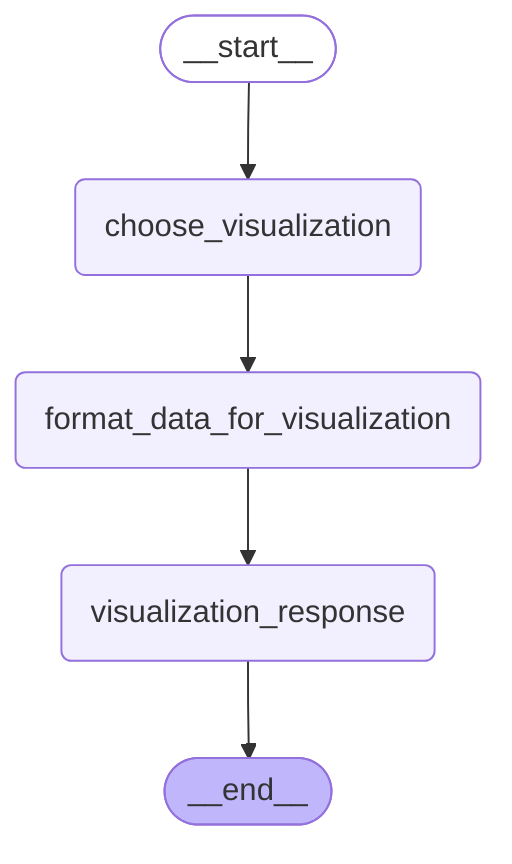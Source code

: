 ---
config:
  flowchart:
    curve: basis
---
graph TD;
	__start__([<p>__start__</p>]):::first
	choose_visualization(choose_visualization)
	format_data_for_visualization(format_data_for_visualization)
	visualization_response(visualization_response)
	__end__([<p>__end__</p>]):::last
	__start__ --> choose_visualization;
	choose_visualization --> format_data_for_visualization;
	format_data_for_visualization --> visualization_response;
	visualization_response --> __end__;
	classDef default fill:#f2f0ff,line-height:1.2
	classDef first fill-opacity:0
	classDef last fill:#bfb6fc
